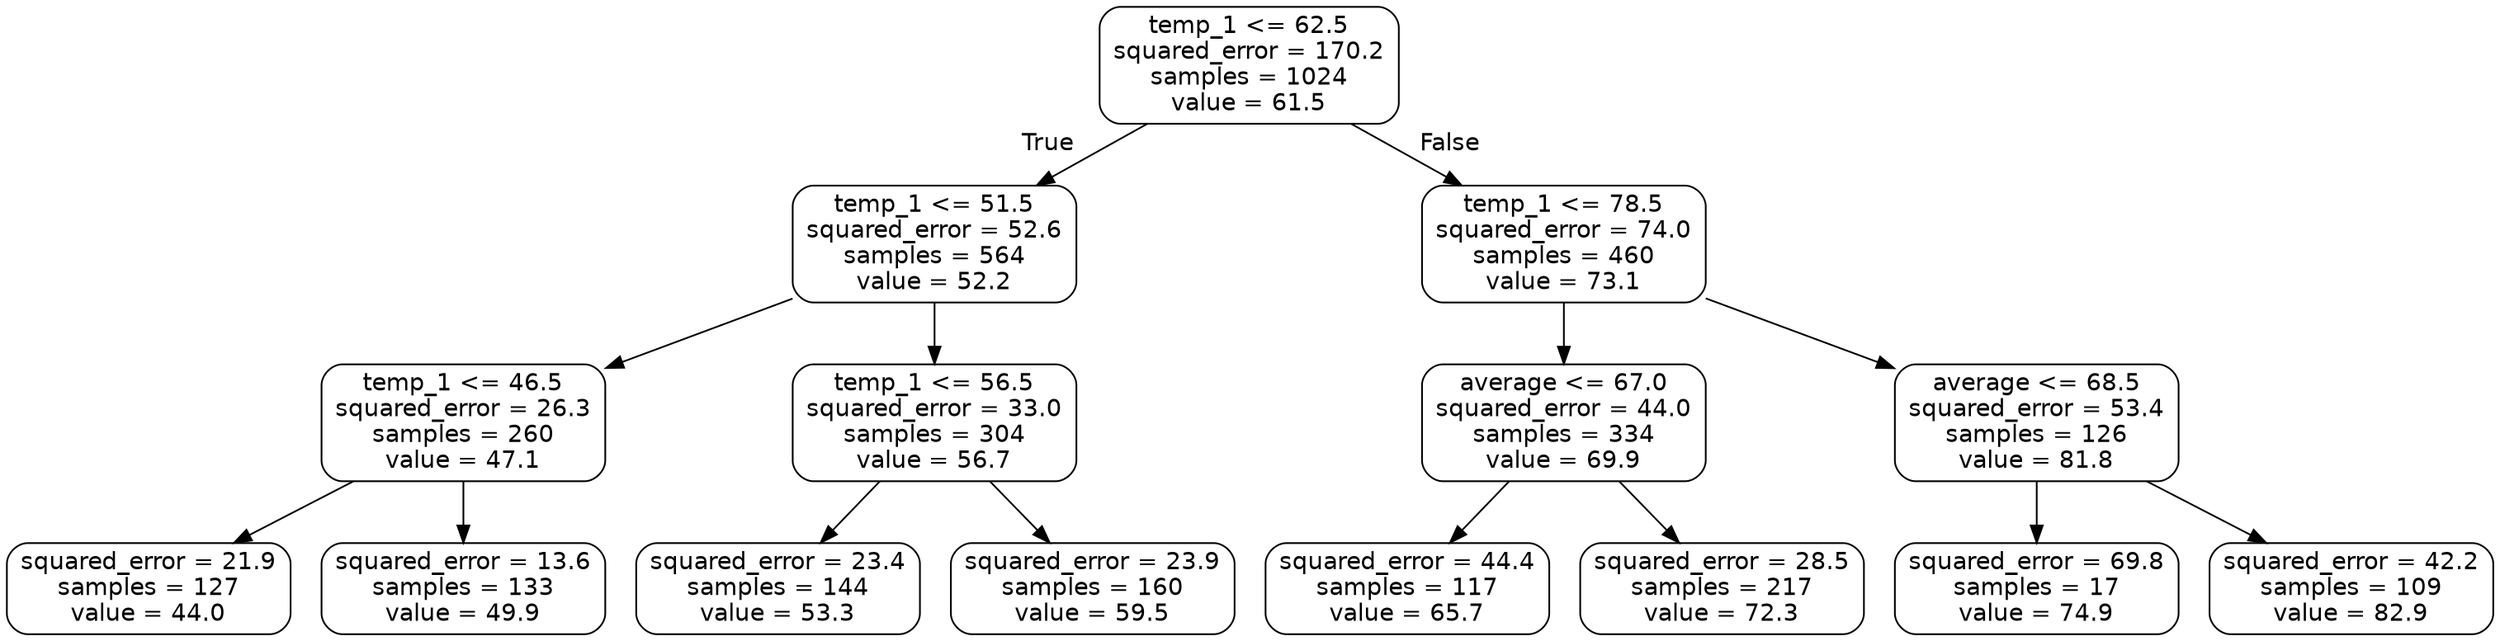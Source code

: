 digraph Tree {
node [shape=box, style="rounded", color="black", fontname="helvetica"] ;
edge [fontname="helvetica"] ;
0 [label="temp_1 <= 62.5\nsquared_error = 170.2\nsamples = 1024\nvalue = 61.5"] ;
1 [label="temp_1 <= 51.5\nsquared_error = 52.6\nsamples = 564\nvalue = 52.2"] ;
0 -> 1 [labeldistance=2.5, labelangle=45, headlabel="True"] ;
2 [label="temp_1 <= 46.5\nsquared_error = 26.3\nsamples = 260\nvalue = 47.1"] ;
1 -> 2 ;
3 [label="squared_error = 21.9\nsamples = 127\nvalue = 44.0"] ;
2 -> 3 ;
4 [label="squared_error = 13.6\nsamples = 133\nvalue = 49.9"] ;
2 -> 4 ;
5 [label="temp_1 <= 56.5\nsquared_error = 33.0\nsamples = 304\nvalue = 56.7"] ;
1 -> 5 ;
6 [label="squared_error = 23.4\nsamples = 144\nvalue = 53.3"] ;
5 -> 6 ;
7 [label="squared_error = 23.9\nsamples = 160\nvalue = 59.5"] ;
5 -> 7 ;
8 [label="temp_1 <= 78.5\nsquared_error = 74.0\nsamples = 460\nvalue = 73.1"] ;
0 -> 8 [labeldistance=2.5, labelangle=-45, headlabel="False"] ;
9 [label="average <= 67.0\nsquared_error = 44.0\nsamples = 334\nvalue = 69.9"] ;
8 -> 9 ;
10 [label="squared_error = 44.4\nsamples = 117\nvalue = 65.7"] ;
9 -> 10 ;
11 [label="squared_error = 28.5\nsamples = 217\nvalue = 72.3"] ;
9 -> 11 ;
12 [label="average <= 68.5\nsquared_error = 53.4\nsamples = 126\nvalue = 81.8"] ;
8 -> 12 ;
13 [label="squared_error = 69.8\nsamples = 17\nvalue = 74.9"] ;
12 -> 13 ;
14 [label="squared_error = 42.2\nsamples = 109\nvalue = 82.9"] ;
12 -> 14 ;
}